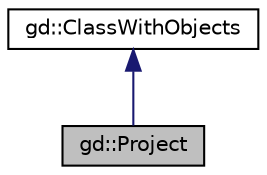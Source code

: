 digraph "gd::Project"
{
  edge [fontname="Helvetica",fontsize="10",labelfontname="Helvetica",labelfontsize="10"];
  node [fontname="Helvetica",fontsize="10",shape=record];
  Node1 [label="gd::Project",height=0.2,width=0.4,color="black", fillcolor="grey75", style="filled" fontcolor="black"];
  Node2 -> Node1 [dir="back",color="midnightblue",fontsize="10",style="solid",fontname="Helvetica"];
  Node2 [label="gd::ClassWithObjects",height=0.2,width=0.4,color="black", fillcolor="white", style="filled",URL="$classgd_1_1_class_with_objects.html",tooltip="Used as a base class for classes that will own objects (see gd::Object). "];
}
